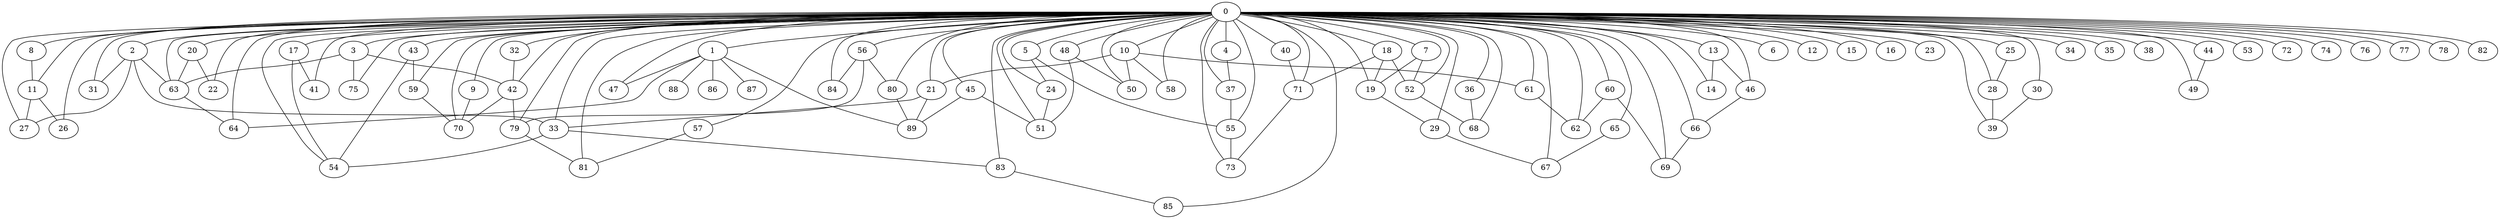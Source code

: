 
graph graphname {
    0 -- 1
0 -- 2
0 -- 3
0 -- 4
0 -- 5
0 -- 6
0 -- 7
0 -- 8
0 -- 9
0 -- 10
0 -- 11
0 -- 12
0 -- 13
0 -- 14
0 -- 15
0 -- 16
0 -- 17
0 -- 18
0 -- 19
0 -- 20
0 -- 21
0 -- 22
0 -- 23
0 -- 24
0 -- 25
0 -- 26
0 -- 27
0 -- 28
0 -- 29
0 -- 30
0 -- 31
0 -- 32
0 -- 33
0 -- 34
0 -- 35
0 -- 36
0 -- 37
0 -- 38
0 -- 39
0 -- 40
0 -- 41
0 -- 42
0 -- 43
0 -- 44
0 -- 45
0 -- 46
0 -- 47
0 -- 48
0 -- 49
0 -- 50
0 -- 51
0 -- 52
0 -- 53
0 -- 54
0 -- 55
0 -- 56
0 -- 57
0 -- 58
0 -- 59
0 -- 60
0 -- 61
0 -- 62
0 -- 63
0 -- 64
0 -- 65
0 -- 66
0 -- 67
0 -- 68
0 -- 69
0 -- 70
0 -- 71
0 -- 72
0 -- 73
0 -- 74
0 -- 75
0 -- 76
0 -- 77
0 -- 78
0 -- 79
0 -- 80
0 -- 81
0 -- 82
0 -- 83
0 -- 84
0 -- 85
1 -- 88
1 -- 89
1 -- 86
1 -- 87
1 -- 64
1 -- 47
2 -- 33
2 -- 27
2 -- 31
2 -- 63
3 -- 42
3 -- 63
3 -- 75
4 -- 37
5 -- 24
5 -- 55
7 -- 52
7 -- 19
8 -- 11
9 -- 70
10 -- 21
10 -- 61
10 -- 58
10 -- 50
11 -- 26
11 -- 27
13 -- 14
13 -- 46
17 -- 54
17 -- 41
18 -- 19
18 -- 52
18 -- 71
19 -- 29
20 -- 22
20 -- 63
21 -- 89
21 -- 33
24 -- 51
25 -- 28
28 -- 39
29 -- 67
30 -- 39
32 -- 42
33 -- 54
33 -- 83
36 -- 68
37 -- 55
40 -- 71
42 -- 70
42 -- 79
43 -- 54
43 -- 59
44 -- 49
45 -- 89
45 -- 51
46 -- 66
48 -- 51
48 -- 50
52 -- 68
55 -- 73
56 -- 79
56 -- 80
56 -- 84
57 -- 81
59 -- 70
60 -- 69
60 -- 62
61 -- 62
63 -- 64
65 -- 67
66 -- 69
71 -- 73
79 -- 81
80 -- 89
83 -- 85

}
